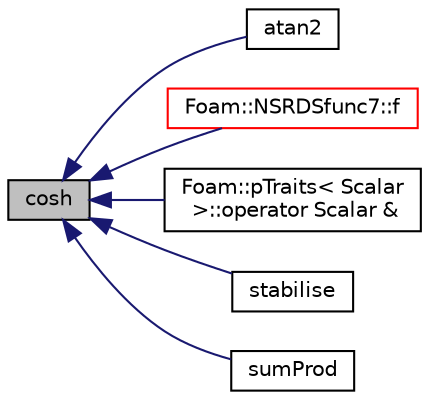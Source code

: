 digraph "cosh"
{
  bgcolor="transparent";
  edge [fontname="Helvetica",fontsize="10",labelfontname="Helvetica",labelfontsize="10"];
  node [fontname="Helvetica",fontsize="10",shape=record];
  rankdir="LR";
  Node42968 [label="cosh",height=0.2,width=0.4,color="black", fillcolor="grey75", style="filled", fontcolor="black"];
  Node42968 -> Node42969 [dir="back",color="midnightblue",fontsize="10",style="solid",fontname="Helvetica"];
  Node42969 [label="atan2",height=0.2,width=0.4,color="black",URL="$a21851.html#ac4f658d3f23292db85ec6b618e5976e0"];
  Node42968 -> Node42970 [dir="back",color="midnightblue",fontsize="10",style="solid",fontname="Helvetica"];
  Node42970 [label="Foam::NSRDSfunc7::f",height=0.2,width=0.4,color="red",URL="$a31801.html#a44a3c8c9472a1fd8054ed8f5fd36e77a",tooltip="Evaluate the function and return the result. "];
  Node42968 -> Node43029 [dir="back",color="midnightblue",fontsize="10",style="solid",fontname="Helvetica"];
  Node43029 [label="Foam::pTraits\< Scalar\l \>::operator Scalar &",height=0.2,width=0.4,color="black",URL="$a29397.html#a0af7134e97f27beb8d48f39b4867447b",tooltip="Access to the Scalar value. "];
  Node42968 -> Node43030 [dir="back",color="midnightblue",fontsize="10",style="solid",fontname="Helvetica"];
  Node43030 [label="stabilise",height=0.2,width=0.4,color="black",URL="$a21851.html#a5256ed0d7ec24b1876ba90c6ff1f8727"];
  Node42968 -> Node43031 [dir="back",color="midnightblue",fontsize="10",style="solid",fontname="Helvetica"];
  Node43031 [label="sumProd",height=0.2,width=0.4,color="black",URL="$a21851.html#a5b480f6156c25bef4de87d86094e87ea"];
}
